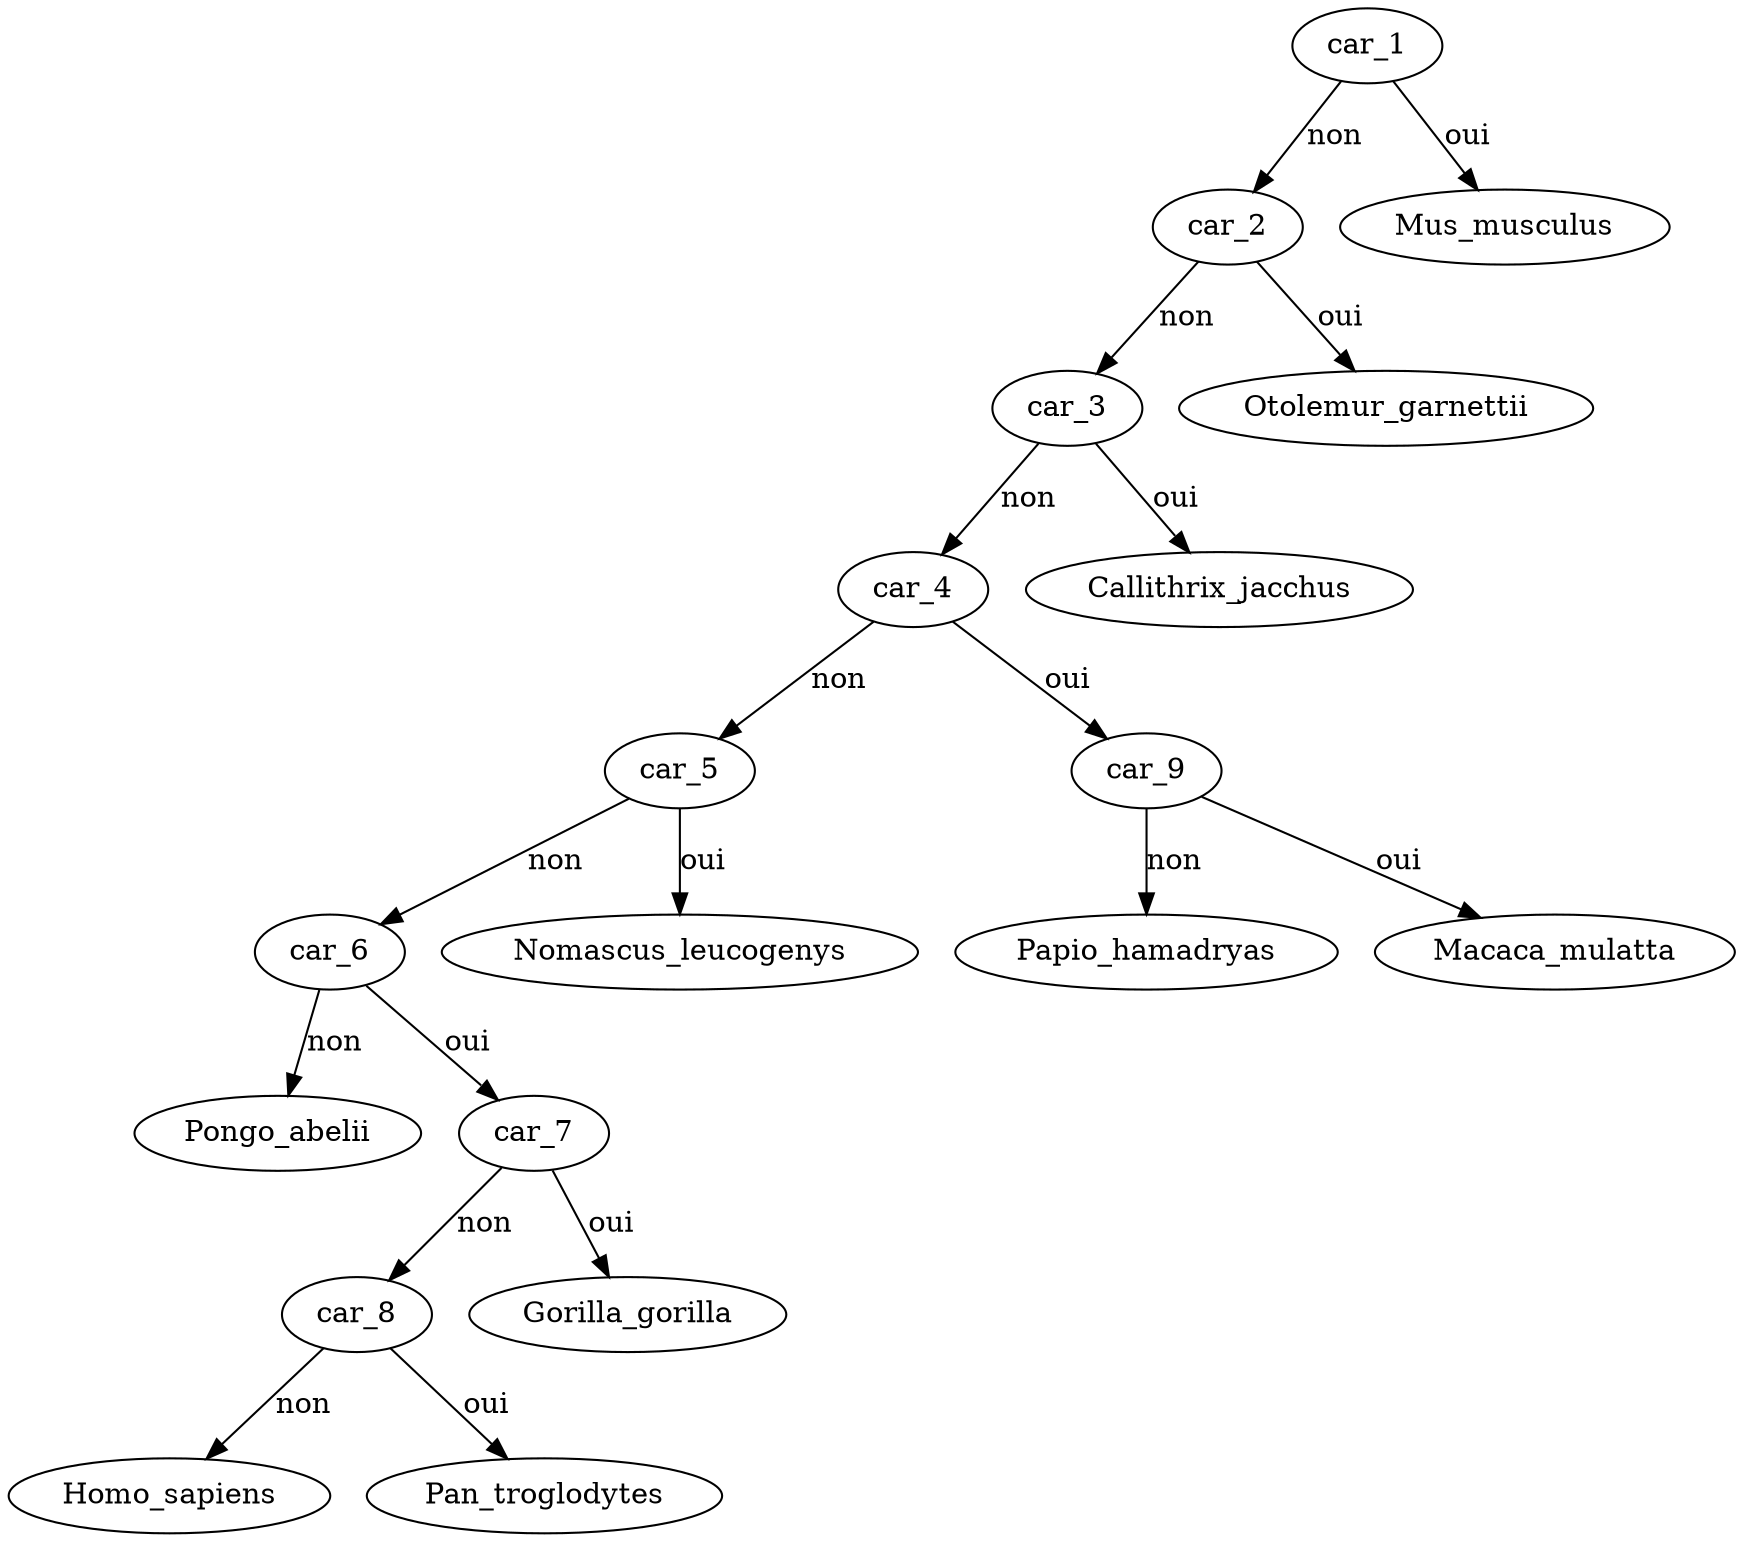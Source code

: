 digraph arbre {
car_1 -> car_2 [label = "non"]
car_2 -> car_3 [label = "non"]
car_3 -> car_4 [label = "non"]
car_4 -> car_5 [label = "non"]
car_5 -> car_6 [label = "non"]
car_6 -> Pongo_abelii [label = "non"]
car_6 -> car_7 [label = "oui"]
car_7 -> car_8 [label = "non"]
car_8 -> Homo_sapiens [label = "non"]
car_8 -> Pan_troglodytes [label = "oui"]
car_7 -> Gorilla_gorilla [label = "oui"]
car_5 -> Nomascus_leucogenys [label = "oui"]
car_4 -> car_9 [label = "oui"]
car_9 -> Papio_hamadryas [label = "non"]
car_9 -> Macaca_mulatta [label = "oui"]
car_3 -> Callithrix_jacchus [label = "oui"]
car_2 -> Otolemur_garnettii [label = "oui"]
car_1 -> Mus_musculus [label = "oui"]
}
